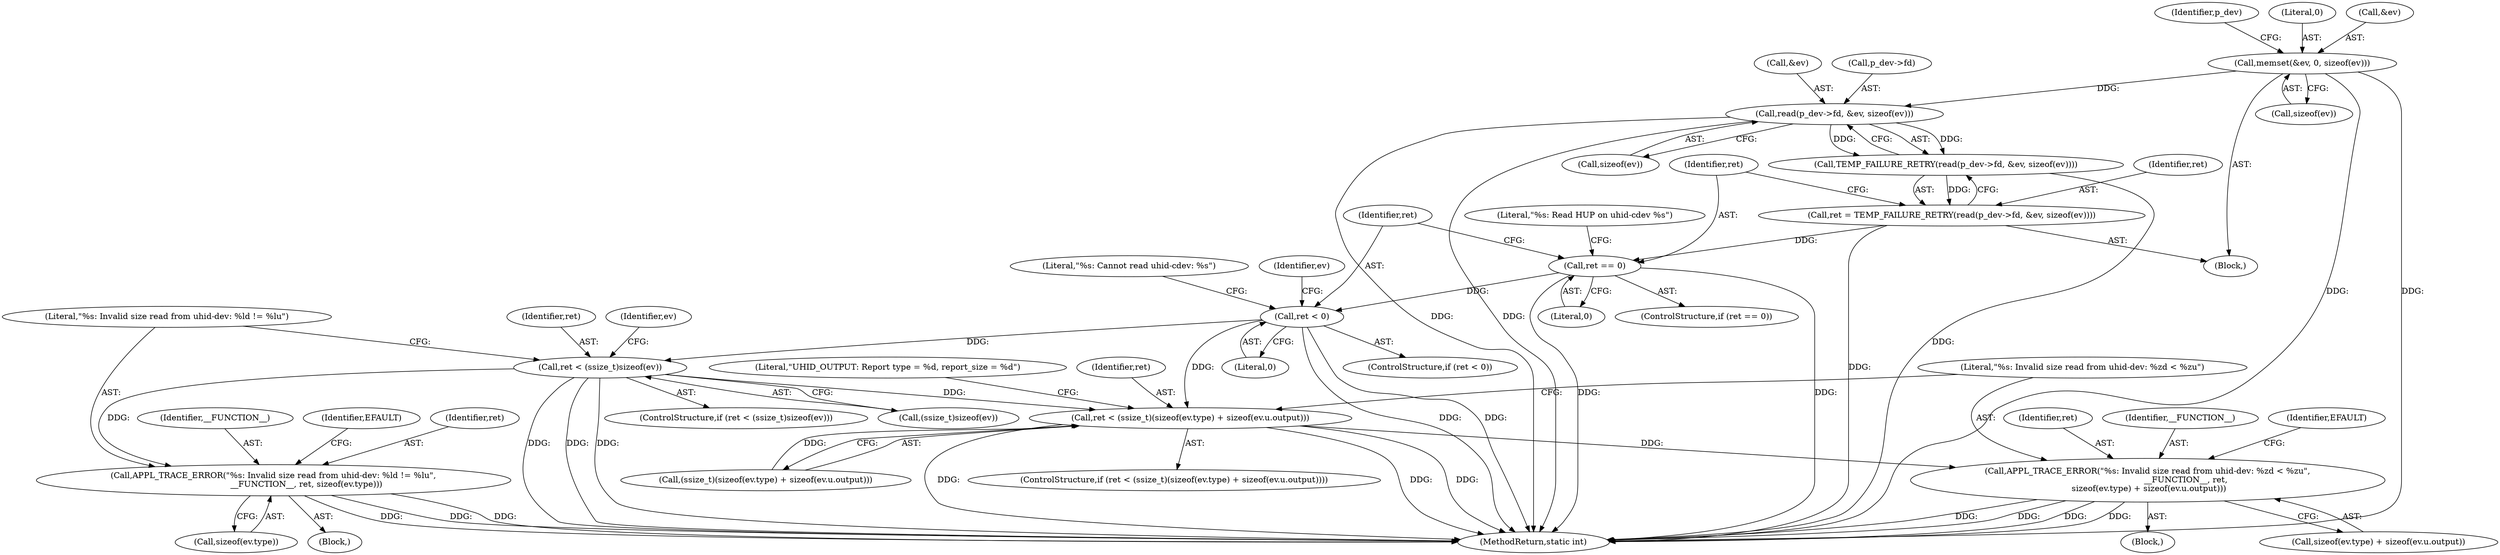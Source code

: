 digraph "0_Android_472271b153c5dc53c28beac55480a8d8434b2d5c_9@API" {
"1000105" [label="(Call,memset(&ev, 0, sizeof(ev)))"];
"1000121" [label="(Call,read(p_dev->fd, &ev, sizeof(ev)))"];
"1000120" [label="(Call,TEMP_FAILURE_RETRY(read(p_dev->fd, &ev, sizeof(ev))))"];
"1000118" [label="(Call,ret = TEMP_FAILURE_RETRY(read(p_dev->fd, &ev, sizeof(ev))))"];
"1000130" [label="(Call,ret == 0)"];
"1000144" [label="(Call,ret < 0)"];
"1000171" [label="(Call,ret < (ssize_t)sizeof(ev))"];
"1000178" [label="(Call,APPL_TRACE_ERROR(\"%s: Invalid size read from uhid-dev: %ld != %lu\",\n                         __FUNCTION__, ret, sizeof(ev.type)))"];
"1000227" [label="(Call,ret < (ssize_t)(sizeof(ev.type) + sizeof(ev.u.output)))"];
"1000243" [label="(Call,APPL_TRACE_ERROR(\"%s: Invalid size read from uhid-dev: %zd < %zu\",\n                             __FUNCTION__, ret,\n sizeof(ev.type) + sizeof(ev.u.output)))"];
"1000180" [label="(Identifier,__FUNCTION__)"];
"1000188" [label="(Identifier,EFAULT)"];
"1000127" [label="(Call,sizeof(ev))"];
"1000170" [label="(ControlStructure,if (ret < (ssize_t)sizeof(ev)))"];
"1000121" [label="(Call,read(p_dev->fd, &ev, sizeof(ev)))"];
"1000144" [label="(Call,ret < 0)"];
"1000129" [label="(ControlStructure,if (ret == 0))"];
"1000371" [label="(MethodReturn,static int)"];
"1000178" [label="(Call,APPL_TRACE_ERROR(\"%s: Invalid size read from uhid-dev: %ld != %lu\",\n                         __FUNCTION__, ret, sizeof(ev.type)))"];
"1000262" [label="(Literal,\"UHID_OUTPUT: Report type = %d, report_size = %d\")"];
"1000125" [label="(Call,&ev)"];
"1000109" [label="(Call,sizeof(ev))"];
"1000105" [label="(Call,memset(&ev, 0, sizeof(ev)))"];
"1000246" [label="(Identifier,ret)"];
"1000113" [label="(Identifier,p_dev)"];
"1000181" [label="(Identifier,ret)"];
"1000226" [label="(ControlStructure,if (ret < (ssize_t)(sizeof(ev.type) + sizeof(ev.u.output))))"];
"1000229" [label="(Call,(ssize_t)(sizeof(ev.type) + sizeof(ev.u.output)))"];
"1000102" [label="(Block,)"];
"1000228" [label="(Identifier,ret)"];
"1000119" [label="(Identifier,ret)"];
"1000149" [label="(Literal,\"%s: Cannot read uhid-cdev: %s\")"];
"1000118" [label="(Call,ret = TEMP_FAILURE_RETRY(read(p_dev->fd, &ev, sizeof(ev))))"];
"1000135" [label="(Literal,\"%s: Read HUP on uhid-cdev %s\")"];
"1000108" [label="(Literal,0)"];
"1000227" [label="(Call,ret < (ssize_t)(sizeof(ev.type) + sizeof(ev.u.output)))"];
"1000172" [label="(Identifier,ret)"];
"1000120" [label="(Call,TEMP_FAILURE_RETRY(read(p_dev->fd, &ev, sizeof(ev))))"];
"1000171" [label="(Call,ret < (ssize_t)sizeof(ev))"];
"1000247" [label="(Call,sizeof(ev.type) + sizeof(ev.u.output))"];
"1000161" [label="(Identifier,ev)"];
"1000143" [label="(ControlStructure,if (ret < 0))"];
"1000173" [label="(Call,(ssize_t)sizeof(ev))"];
"1000182" [label="(Call,sizeof(ev.type))"];
"1000242" [label="(Block,)"];
"1000122" [label="(Call,p_dev->fd)"];
"1000106" [label="(Call,&ev)"];
"1000243" [label="(Call,APPL_TRACE_ERROR(\"%s: Invalid size read from uhid-dev: %zd < %zu\",\n                             __FUNCTION__, ret,\n sizeof(ev.type) + sizeof(ev.u.output)))"];
"1000145" [label="(Identifier,ret)"];
"1000191" [label="(Identifier,ev)"];
"1000179" [label="(Literal,\"%s: Invalid size read from uhid-dev: %ld != %lu\")"];
"1000177" [label="(Block,)"];
"1000132" [label="(Literal,0)"];
"1000245" [label="(Identifier,__FUNCTION__)"];
"1000130" [label="(Call,ret == 0)"];
"1000146" [label="(Literal,0)"];
"1000260" [label="(Identifier,EFAULT)"];
"1000244" [label="(Literal,\"%s: Invalid size read from uhid-dev: %zd < %zu\")"];
"1000131" [label="(Identifier,ret)"];
"1000105" -> "1000102"  [label="AST: "];
"1000105" -> "1000109"  [label="CFG: "];
"1000106" -> "1000105"  [label="AST: "];
"1000108" -> "1000105"  [label="AST: "];
"1000109" -> "1000105"  [label="AST: "];
"1000113" -> "1000105"  [label="CFG: "];
"1000105" -> "1000371"  [label="DDG: "];
"1000105" -> "1000371"  [label="DDG: "];
"1000105" -> "1000121"  [label="DDG: "];
"1000121" -> "1000120"  [label="AST: "];
"1000121" -> "1000127"  [label="CFG: "];
"1000122" -> "1000121"  [label="AST: "];
"1000125" -> "1000121"  [label="AST: "];
"1000127" -> "1000121"  [label="AST: "];
"1000120" -> "1000121"  [label="CFG: "];
"1000121" -> "1000371"  [label="DDG: "];
"1000121" -> "1000371"  [label="DDG: "];
"1000121" -> "1000120"  [label="DDG: "];
"1000121" -> "1000120"  [label="DDG: "];
"1000120" -> "1000118"  [label="AST: "];
"1000118" -> "1000120"  [label="CFG: "];
"1000120" -> "1000371"  [label="DDG: "];
"1000120" -> "1000118"  [label="DDG: "];
"1000118" -> "1000102"  [label="AST: "];
"1000119" -> "1000118"  [label="AST: "];
"1000131" -> "1000118"  [label="CFG: "];
"1000118" -> "1000371"  [label="DDG: "];
"1000118" -> "1000130"  [label="DDG: "];
"1000130" -> "1000129"  [label="AST: "];
"1000130" -> "1000132"  [label="CFG: "];
"1000131" -> "1000130"  [label="AST: "];
"1000132" -> "1000130"  [label="AST: "];
"1000135" -> "1000130"  [label="CFG: "];
"1000145" -> "1000130"  [label="CFG: "];
"1000130" -> "1000371"  [label="DDG: "];
"1000130" -> "1000371"  [label="DDG: "];
"1000130" -> "1000144"  [label="DDG: "];
"1000144" -> "1000143"  [label="AST: "];
"1000144" -> "1000146"  [label="CFG: "];
"1000145" -> "1000144"  [label="AST: "];
"1000146" -> "1000144"  [label="AST: "];
"1000149" -> "1000144"  [label="CFG: "];
"1000161" -> "1000144"  [label="CFG: "];
"1000144" -> "1000371"  [label="DDG: "];
"1000144" -> "1000371"  [label="DDG: "];
"1000144" -> "1000171"  [label="DDG: "];
"1000144" -> "1000227"  [label="DDG: "];
"1000171" -> "1000170"  [label="AST: "];
"1000171" -> "1000173"  [label="CFG: "];
"1000172" -> "1000171"  [label="AST: "];
"1000173" -> "1000171"  [label="AST: "];
"1000179" -> "1000171"  [label="CFG: "];
"1000191" -> "1000171"  [label="CFG: "];
"1000171" -> "1000371"  [label="DDG: "];
"1000171" -> "1000371"  [label="DDG: "];
"1000171" -> "1000371"  [label="DDG: "];
"1000171" -> "1000178"  [label="DDG: "];
"1000171" -> "1000227"  [label="DDG: "];
"1000178" -> "1000177"  [label="AST: "];
"1000178" -> "1000182"  [label="CFG: "];
"1000179" -> "1000178"  [label="AST: "];
"1000180" -> "1000178"  [label="AST: "];
"1000181" -> "1000178"  [label="AST: "];
"1000182" -> "1000178"  [label="AST: "];
"1000188" -> "1000178"  [label="CFG: "];
"1000178" -> "1000371"  [label="DDG: "];
"1000178" -> "1000371"  [label="DDG: "];
"1000178" -> "1000371"  [label="DDG: "];
"1000227" -> "1000226"  [label="AST: "];
"1000227" -> "1000229"  [label="CFG: "];
"1000228" -> "1000227"  [label="AST: "];
"1000229" -> "1000227"  [label="AST: "];
"1000244" -> "1000227"  [label="CFG: "];
"1000262" -> "1000227"  [label="CFG: "];
"1000227" -> "1000371"  [label="DDG: "];
"1000227" -> "1000371"  [label="DDG: "];
"1000227" -> "1000371"  [label="DDG: "];
"1000229" -> "1000227"  [label="DDG: "];
"1000227" -> "1000243"  [label="DDG: "];
"1000243" -> "1000242"  [label="AST: "];
"1000243" -> "1000247"  [label="CFG: "];
"1000244" -> "1000243"  [label="AST: "];
"1000245" -> "1000243"  [label="AST: "];
"1000246" -> "1000243"  [label="AST: "];
"1000247" -> "1000243"  [label="AST: "];
"1000260" -> "1000243"  [label="CFG: "];
"1000243" -> "1000371"  [label="DDG: "];
"1000243" -> "1000371"  [label="DDG: "];
"1000243" -> "1000371"  [label="DDG: "];
"1000243" -> "1000371"  [label="DDG: "];
}
